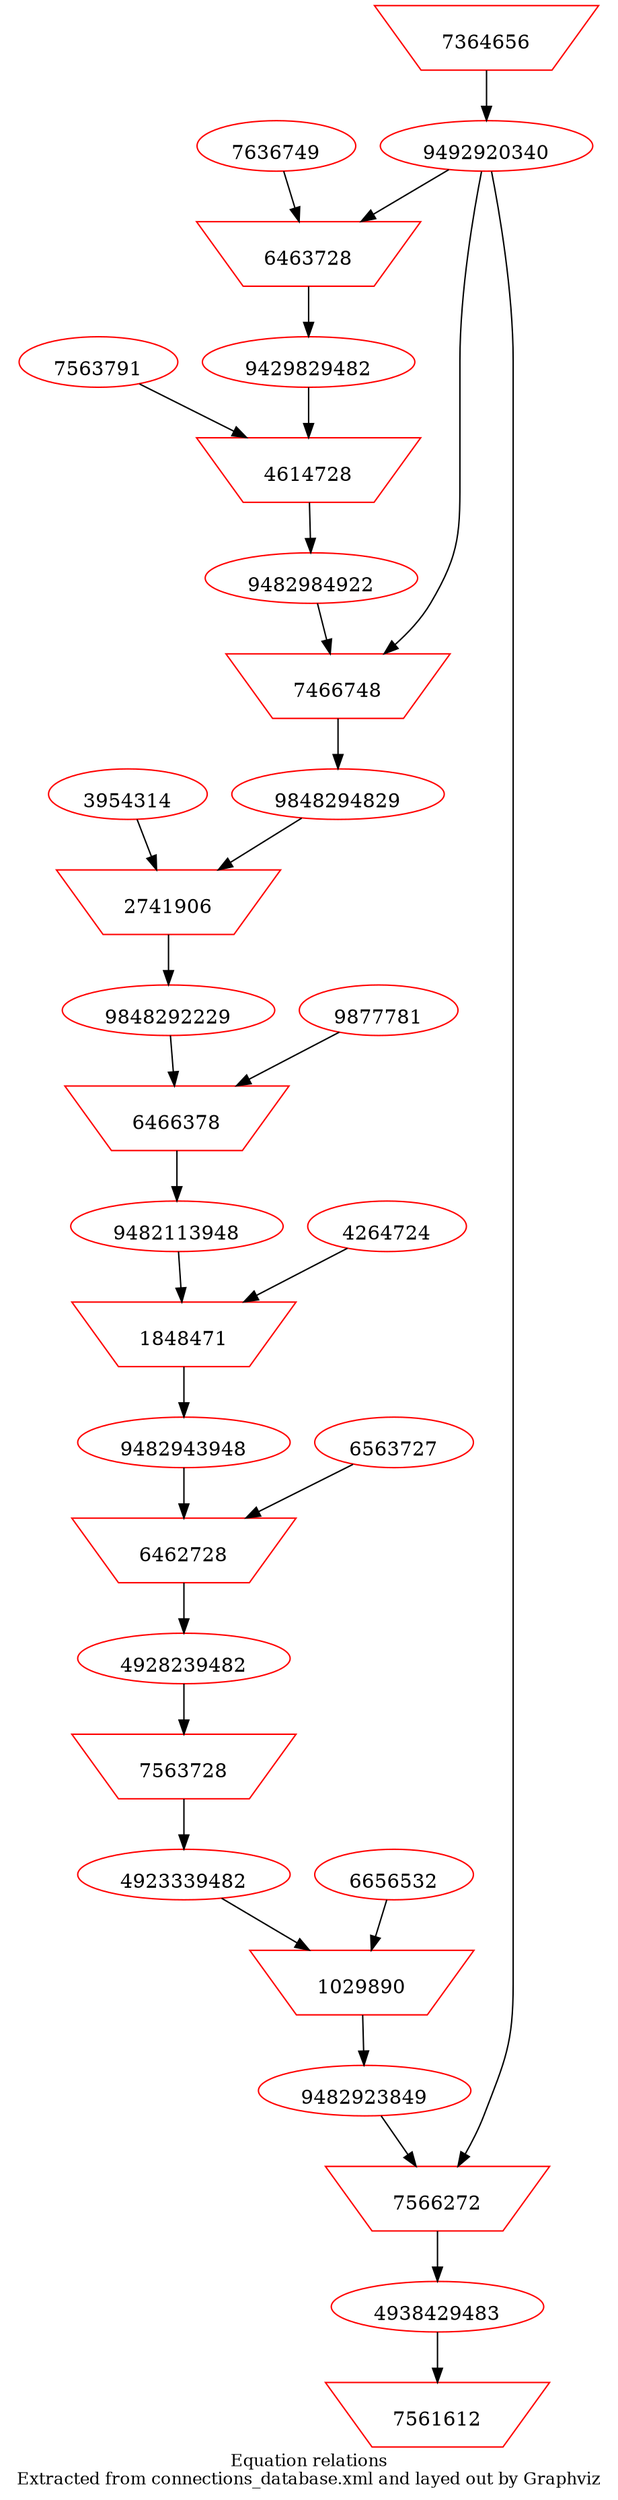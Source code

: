 # Graphviz
# date created: 20150805
# Command to produce output:
# neato -Tsvg thisfile.gv > out.svg
# http://www.graphviz.org/Gallery/directed/traffic_lights.gv.txt
# http://www.graphviz.org/content/traffic_lights
digraph physicsEquations {
overlap=false;
label="Equation relations\nExtracted from connections_database.xml and layed out by Graphviz";
fontsize=12;
3954314 [shape=ellipse,color=red,image="/Users/benpayne/version_controlled/proofofconcept/lib/images_feed_png/3954314.png",labelloc=b,URL="http://feed.com"];
6563727 [shape=ellipse,color=red,image="/Users/benpayne/version_controlled/proofofconcept/lib/images_feed_png/6563727.png",labelloc=b,URL="http://feed.com"];
7636749 [shape=ellipse,color=red,image="/Users/benpayne/version_controlled/proofofconcept/lib/images_feed_png/7636749.png",labelloc=b,URL="http://feed.com"];
4264724 [shape=ellipse,color=red,image="/Users/benpayne/version_controlled/proofofconcept/lib/images_feed_png/4264724.png",labelloc=b,URL="http://feed.com"];
7563791 [shape=ellipse,color=red,image="/Users/benpayne/version_controlled/proofofconcept/lib/images_feed_png/7563791.png",labelloc=b,URL="http://feed.com"];
6656532 [shape=ellipse,color=red,image="/Users/benpayne/version_controlled/proofofconcept/lib/images_feed_png/6656532.png",labelloc=b,URL="http://feed.com"];
9877781 [shape=ellipse,color=red,image="/Users/benpayne/version_controlled/proofofconcept/lib/images_feed_png/9877781.png",labelloc=b,URL="http://feed.com"];
9482113948 [shape=ellipse,color=red,image="/Users/benpayne/version_controlled/proofofconcept/lib/images_expression_png/9482113948.png",labelloc=b,URL="http://expre.com"];
9482943948 [shape=ellipse,color=red,image="/Users/benpayne/version_controlled/proofofconcept/lib/images_expression_png/9482943948.png",labelloc=b,URL="http://expre.com"];
9848294829 [shape=ellipse,color=red,image="/Users/benpayne/version_controlled/proofofconcept/lib/images_expression_png/9848294829.png",labelloc=b,URL="http://expre.com"];
4928239482 [shape=ellipse,color=red,image="/Users/benpayne/version_controlled/proofofconcept/lib/images_expression_png/4928239482.png",labelloc=b,URL="http://expre.com"];
4923339482 [shape=ellipse,color=red,image="/Users/benpayne/version_controlled/proofofconcept/lib/images_expression_png/4923339482.png",labelloc=b,URL="http://expre.com"];
4938429483 [shape=ellipse,color=red,image="/Users/benpayne/version_controlled/proofofconcept/lib/images_expression_png/4938429483.png",labelloc=b,URL="http://expre.com"];
9429829482 [shape=ellipse,color=red,image="/Users/benpayne/version_controlled/proofofconcept/lib/images_expression_png/9429829482.png",labelloc=b,URL="http://expre.com"];
9492920340 [shape=ellipse,color=red,image="/Users/benpayne/version_controlled/proofofconcept/lib/images_expression_png/9492920340.png",labelloc=b,URL="http://expre.com"];
9848292229 [shape=ellipse,color=red,image="/Users/benpayne/version_controlled/proofofconcept/lib/images_expression_png/9848292229.png",labelloc=b,URL="http://expre.com"];
9482923849 [shape=ellipse,color=red,image="/Users/benpayne/version_controlled/proofofconcept/lib/images_expression_png/9482923849.png",labelloc=b,URL="http://expre.com"];
9482984922 [shape=ellipse,color=red,image="/Users/benpayne/version_controlled/proofofconcept/lib/images_expression_png/9482984922.png",labelloc=b,URL="http://expre.com"];
7566272 [shape=invtrapezium,color=red,image="/Users/benpayne/version_controlled/proofofconcept/lib/images_infrule_png/subRHSofEqXintoEqY.png",labelloc=b,URL="http://infrule.com"];
1029890 [shape=invtrapezium,color=red,image="/Users/benpayne/version_controlled/proofofconcept/lib/images_infrule_png/makeEqPower.png",labelloc=b,URL="http://infrule.com"];
7563728 [shape=invtrapezium,color=red,image="/Users/benpayne/version_controlled/proofofconcept/lib/images_infrule_png/swapLHSwithRHS.png",labelloc=b,URL="http://infrule.com"];
6462728 [shape=invtrapezium,color=red,image="/Users/benpayne/version_controlled/proofofconcept/lib/images_infrule_png/indefIntRHSOver.png",labelloc=b,URL="http://infrule.com"];
1848471 [shape=invtrapezium,color=red,image="/Users/benpayne/version_controlled/proofofconcept/lib/images_infrule_png/indefIntRHSOver.png",labelloc=b,URL="http://infrule.com"];
7466748 [shape=invtrapezium,color=red,image="/Users/benpayne/version_controlled/proofofconcept/lib/images_infrule_png/subRHSofEqXintoEqY.png",labelloc=b,URL="http://infrule.com"];
2741906 [shape=invtrapezium,color=red,image="/Users/benpayne/version_controlled/proofofconcept/lib/images_infrule_png/multbothsidesby.png",labelloc=b,URL="http://infrule.com"];
7561612 [shape=invtrapezium,color=red,image="/Users/benpayne/version_controlled/proofofconcept/lib/images_infrule_png/declareFinalEq.png",labelloc=b,URL="http://infrule.com"];
6463728 [shape=invtrapezium,color=red,image="/Users/benpayne/version_controlled/proofofconcept/lib/images_infrule_png/differentiateWRT.png",labelloc=b,URL="http://infrule.com"];
7364656 [shape=invtrapezium,color=red,image="/Users/benpayne/version_controlled/proofofconcept/lib/images_infrule_png/declareInitialEq.png",labelloc=b,URL="http://infrule.com"];
6466378 [shape=invtrapezium,color=red,image="/Users/benpayne/version_controlled/proofofconcept/lib/images_infrule_png/dividebothsidesby.png",labelloc=b,URL="http://infrule.com"];
4614728 [shape=invtrapezium,color=red,image="/Users/benpayne/version_controlled/proofofconcept/lib/images_infrule_png/factorOutXfromRHS.png",labelloc=b,URL="http://infrule.com"];
7364656 -> 9492920340;
7636749 -> 6463728;
9492920340 -> 6463728;
6463728 -> 9429829482;
7563791 -> 4614728;
9429829482 -> 4614728;
4614728 -> 9482984922;
9482984922 -> 7466748;
9492920340 -> 7466748;
7466748 -> 9848294829;
3954314 -> 2741906;
9848294829 -> 2741906;
2741906 -> 9848292229;
9877781 -> 6466378;
9848292229 -> 6466378;
6466378 -> 9482113948;
4264724 -> 1848471;
9482113948 -> 1848471;
1848471 -> 9482943948;
6563727 -> 6462728;
9482943948 -> 6462728;
6462728 -> 4928239482;
4928239482 -> 7563728;
7563728 -> 4923339482;
6656532 -> 1029890;
4923339482 -> 1029890;
1029890 -> 9482923849;
9482923849 -> 7566272;
9492920340 -> 7566272;
7566272 -> 4938429483;
4938429483 -> 7561612;
}
